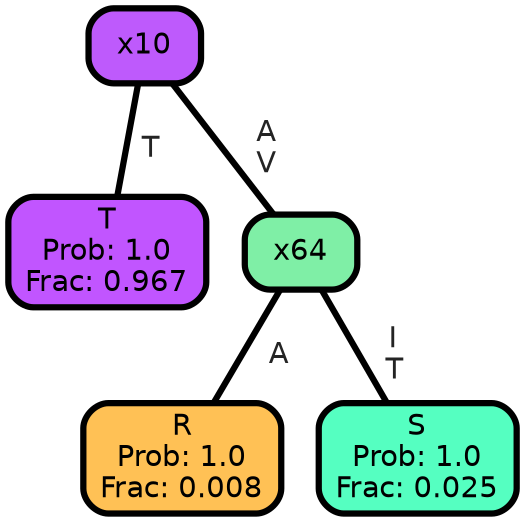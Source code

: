 graph Tree {
node [shape=box, style="filled, rounded",color="black",penwidth="3",fontcolor="black",                 fontname=helvetica] ;
graph [ranksep="0 equally", splines=straight,                 bgcolor=transparent, dpi=200] ;
edge [fontname=helvetica, fontweight=bold,fontcolor=grey14,color=black] ;
0 [label="T
Prob: 1.0
Frac: 0.967", fillcolor="#c155ff"] ;
1 [label="x10", fillcolor="#be5afc"] ;
2 [label="R
Prob: 1.0
Frac: 0.008", fillcolor="#ffc155"] ;
3 [label="x64", fillcolor="#7fefa6"] ;
4 [label="S
Prob: 1.0
Frac: 0.025", fillcolor="#55ffc1"] ;
1 -- 0 [label=" T",penwidth=3] ;
1 -- 3 [label=" A\n V",penwidth=3] ;
3 -- 2 [label=" A",penwidth=3] ;
3 -- 4 [label=" I\n T",penwidth=3] ;
{rank = same;}}